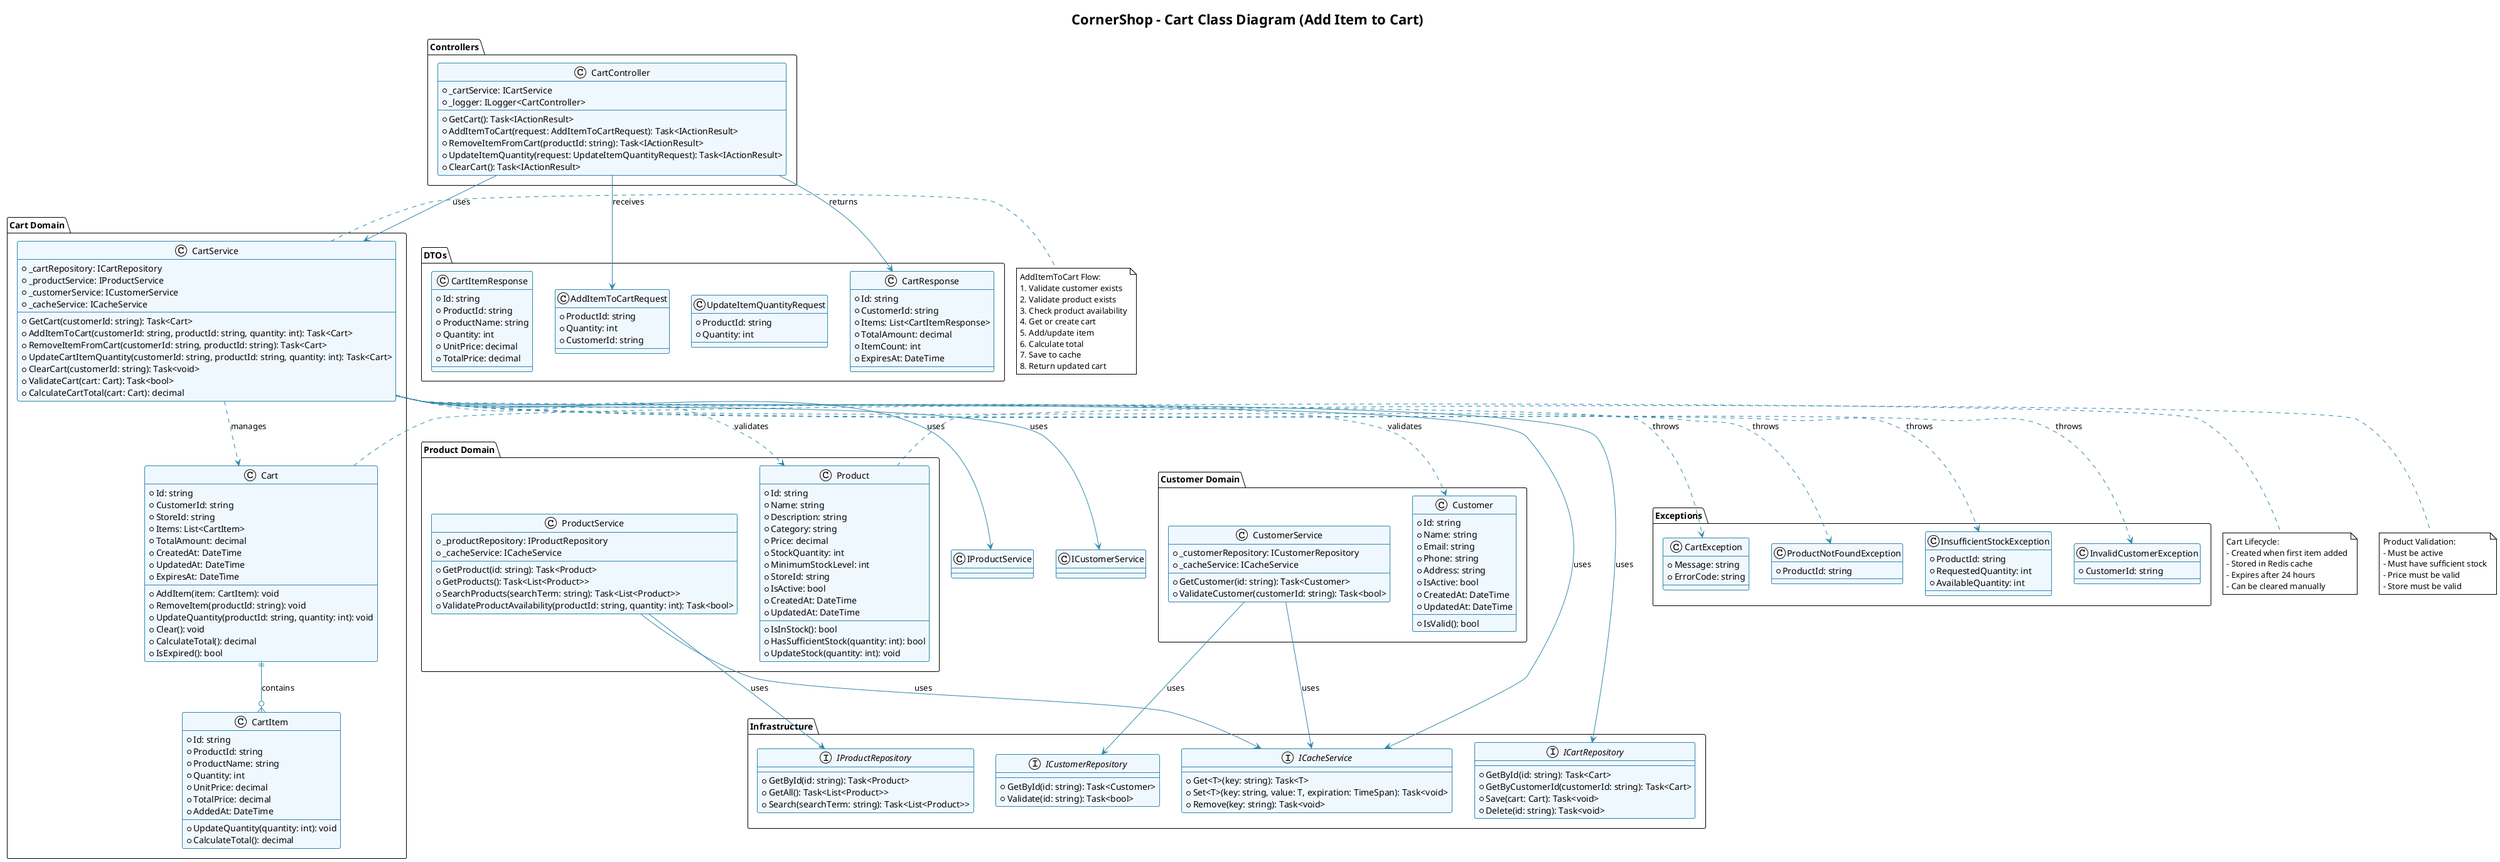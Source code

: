 @startuml CornerShop Cart Class Diagram
!theme plain
skinparam backgroundColor #FFFFFF
skinparam class {
    BackgroundColor #F0F8FF
    BorderColor #2E86AB
    ArrowColor #2E86AB
}

title CornerShop - Cart Class Diagram (Add Item to Cart)

package "Cart Domain" {
    class Cart {
        +Id: string
        +CustomerId: string
        +StoreId: string
        +Items: List<CartItem>
        +TotalAmount: decimal
        +CreatedAt: DateTime
        +UpdatedAt: DateTime
        +ExpiresAt: DateTime
        --
        +AddItem(item: CartItem): void
        +RemoveItem(productId: string): void
        +UpdateQuantity(productId: string, quantity: int): void
        +Clear(): void
        +CalculateTotal(): decimal
        +IsExpired(): bool
    }
    
    class CartItem {
        +Id: string
        +ProductId: string
        +ProductName: string
        +Quantity: int
        +UnitPrice: decimal
        +TotalPrice: decimal
        +AddedAt: DateTime
        --
        +UpdateQuantity(quantity: int): void
        +CalculateTotal(): decimal
    }
    
    class CartService {
        +_cartRepository: ICartRepository
        +_productService: IProductService
        +_customerService: ICustomerService
        +_cacheService: ICacheService
        --
        +GetCart(customerId: string): Task<Cart>
        +AddItemToCart(customerId: string, productId: string, quantity: int): Task<Cart>
        +RemoveItemFromCart(customerId: string, productId: string): Task<Cart>
        +UpdateCartItemQuantity(customerId: string, productId: string, quantity: int): Task<Cart>
        +ClearCart(customerId: string): Task<void>
        +ValidateCart(cart: Cart): Task<bool>
        +CalculateCartTotal(cart: Cart): decimal
    }
}

package "Product Domain" {
    class Product {
        +Id: string
        +Name: string
        +Description: string
        +Category: string
        +Price: decimal
        +StockQuantity: int
        +MinimumStockLevel: int
        +StoreId: string
        +IsActive: bool
        +CreatedAt: DateTime
        +UpdatedAt: DateTime
        --
        +IsInStock(): bool
        +HasSufficientStock(quantity: int): bool
        +UpdateStock(quantity: int): void
    }
    
    class ProductService {
        +_productRepository: IProductRepository
        +_cacheService: ICacheService
        --
        +GetProduct(id: string): Task<Product>
        +GetProducts(): Task<List<Product>>
        +SearchProducts(searchTerm: string): Task<List<Product>>
        +ValidateProductAvailability(productId: string, quantity: int): Task<bool>
    }
}

package "Customer Domain" {
    class Customer {
        +Id: string
        +Name: string
        +Email: string
        +Phone: string
        +Address: string
        +IsActive: bool
        +CreatedAt: DateTime
        +UpdatedAt: DateTime
        --
        +IsValid(): bool
    }
    
    class CustomerService {
        +_customerRepository: ICustomerRepository
        +_cacheService: ICacheService
        --
        +GetCustomer(id: string): Task<Customer>
        +ValidateCustomer(customerId: string): Task<bool>
    }
}

package "Infrastructure" {
    interface ICartRepository {
        +GetById(id: string): Task<Cart>
        +GetByCustomerId(customerId: string): Task<Cart>
        +Save(cart: Cart): Task<void>
        +Delete(id: string): Task<void>
    }
    
    interface IProductRepository {
        +GetById(id: string): Task<Product>
        +GetAll(): Task<List<Product>>
        +Search(searchTerm: string): Task<List<Product>>
    }
    
    interface ICustomerRepository {
        +GetById(id: string): Task<Customer>
        +Validate(id: string): Task<bool>
    }
    
    interface ICacheService {
        +Get<T>(key: string): Task<T>
        +Set<T>(key: string, value: T, expiration: TimeSpan): Task<void>
        +Remove(key: string): Task<void>
    }
}

package "Controllers" {
    class CartController {
        +_cartService: ICartService
        +_logger: ILogger<CartController>
        --
        +GetCart(): Task<IActionResult>
        +AddItemToCart(request: AddItemToCartRequest): Task<IActionResult>
        +RemoveItemFromCart(productId: string): Task<IActionResult>
        +UpdateItemQuantity(request: UpdateItemQuantityRequest): Task<IActionResult>
        +ClearCart(): Task<IActionResult>
    }
}

package "DTOs" {
    class AddItemToCartRequest {
        +ProductId: string
        +Quantity: int
        +CustomerId: string
    }
    
    class UpdateItemQuantityRequest {
        +ProductId: string
        +Quantity: int
    }
    
    class CartResponse {
        +Id: string
        +CustomerId: string
        +Items: List<CartItemResponse>
        +TotalAmount: decimal
        +ItemCount: int
        +ExpiresAt: DateTime
    }
    
    class CartItemResponse {
        +Id: string
        +ProductId: string
        +ProductName: string
        +Quantity: int
        +UnitPrice: decimal
        +TotalPrice: decimal
    }
}

package "Exceptions" {
    class CartException {
        +Message: string
        +ErrorCode: string
    }
    
    class ProductNotFoundException {
        +ProductId: string
    }
    
    class InsufficientStockException {
        +ProductId: string
        +RequestedQuantity: int
        +AvailableQuantity: int
    }
    
    class InvalidCustomerException {
        +CustomerId: string
    }
}

' Relationships
Cart ||--o{ CartItem : contains
CartService --> ICartRepository : uses
CartService --> IProductService : uses
CartService --> ICustomerService : uses
CartService --> ICacheService : uses

ProductService --> IProductRepository : uses
ProductService --> ICacheService : uses

CustomerService --> ICustomerRepository : uses
CustomerService --> ICacheService : uses

CartController --> CartService : uses
CartController --> AddItemToCartRequest : receives
CartController --> CartResponse : returns

CartService ..> Product : validates
CartService ..> Customer : validates
CartService ..> Cart : manages

' Exception relationships
CartService ..> CartException : throws
CartService ..> ProductNotFoundException : throws
CartService ..> InsufficientStockException : throws
CartService ..> InvalidCustomerException : throws

note right of CartService
  AddItemToCart Flow:
  1. Validate customer exists
  2. Validate product exists
  3. Check product availability
  4. Get or create cart
  5. Add/update item
  6. Calculate total
  7. Save to cache
  8. Return updated cart
end note

note right of Cart
  Cart Lifecycle:
  - Created when first item added
  - Stored in Redis cache
  - Expires after 24 hours
  - Can be cleared manually
end note

note right of Product
  Product Validation:
  - Must be active
  - Must have sufficient stock
  - Price must be valid
  - Store must be valid
end note

@enduml 